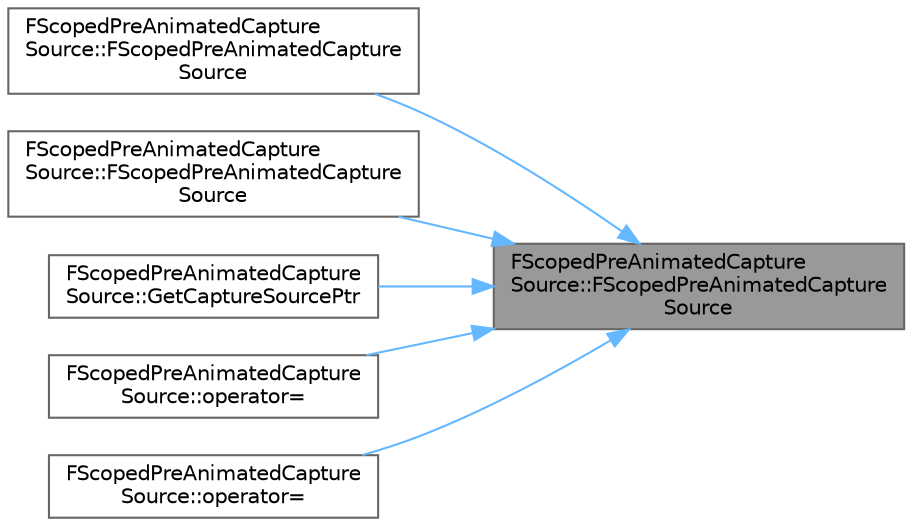 digraph "FScopedPreAnimatedCaptureSource::FScopedPreAnimatedCaptureSource"
{
 // INTERACTIVE_SVG=YES
 // LATEX_PDF_SIZE
  bgcolor="transparent";
  edge [fontname=Helvetica,fontsize=10,labelfontname=Helvetica,labelfontsize=10];
  node [fontname=Helvetica,fontsize=10,shape=box,height=0.2,width=0.4];
  rankdir="RL";
  Node1 [id="Node000001",label="FScopedPreAnimatedCapture\lSource::FScopedPreAnimatedCapture\lSource",height=0.2,width=0.4,color="gray40", fillcolor="grey60", style="filled", fontcolor="black",tooltip="Construct this capture source from a template (FMovieSceneEvalTemplate) evaluation key,..."];
  Node1 -> Node2 [id="edge1_Node000001_Node000002",dir="back",color="steelblue1",style="solid",tooltip=" "];
  Node2 [id="Node000002",label="FScopedPreAnimatedCapture\lSource::FScopedPreAnimatedCapture\lSource",height=0.2,width=0.4,color="grey40", fillcolor="white", style="filled",URL="$d6/d09/structFScopedPreAnimatedCaptureSource.html#a365e4fbde2994e65289bd3e666ec84f6",tooltip=" "];
  Node1 -> Node3 [id="edge2_Node000001_Node000003",dir="back",color="steelblue1",style="solid",tooltip=" "];
  Node3 [id="Node000003",label="FScopedPreAnimatedCapture\lSource::FScopedPreAnimatedCapture\lSource",height=0.2,width=0.4,color="grey40", fillcolor="white", style="filled",URL="$d6/d09/structFScopedPreAnimatedCaptureSource.html#a546d1863e57e0f12c57e0d14e84187f7",tooltip=" "];
  Node1 -> Node4 [id="edge3_Node000001_Node000004",dir="back",color="steelblue1",style="solid",tooltip=" "];
  Node4 [id="Node000004",label="FScopedPreAnimatedCapture\lSource::GetCaptureSourcePtr",height=0.2,width=0.4,color="grey40", fillcolor="white", style="filled",URL="$d6/d09/structFScopedPreAnimatedCaptureSource.html#aef37836daf7c3fa36b1cbe848f389dc3",tooltip=" "];
  Node1 -> Node5 [id="edge4_Node000001_Node000005",dir="back",color="steelblue1",style="solid",tooltip=" "];
  Node5 [id="Node000005",label="FScopedPreAnimatedCapture\lSource::operator=",height=0.2,width=0.4,color="grey40", fillcolor="white", style="filled",URL="$d6/d09/structFScopedPreAnimatedCaptureSource.html#a092979a9261cb43752b8b8b2415a1d16",tooltip=" "];
  Node1 -> Node6 [id="edge5_Node000001_Node000006",dir="back",color="steelblue1",style="solid",tooltip=" "];
  Node6 [id="Node000006",label="FScopedPreAnimatedCapture\lSource::operator=",height=0.2,width=0.4,color="grey40", fillcolor="white", style="filled",URL="$d6/d09/structFScopedPreAnimatedCaptureSource.html#aa43f7b53d883c0154ac69f525ddbf5fc",tooltip=" "];
}
